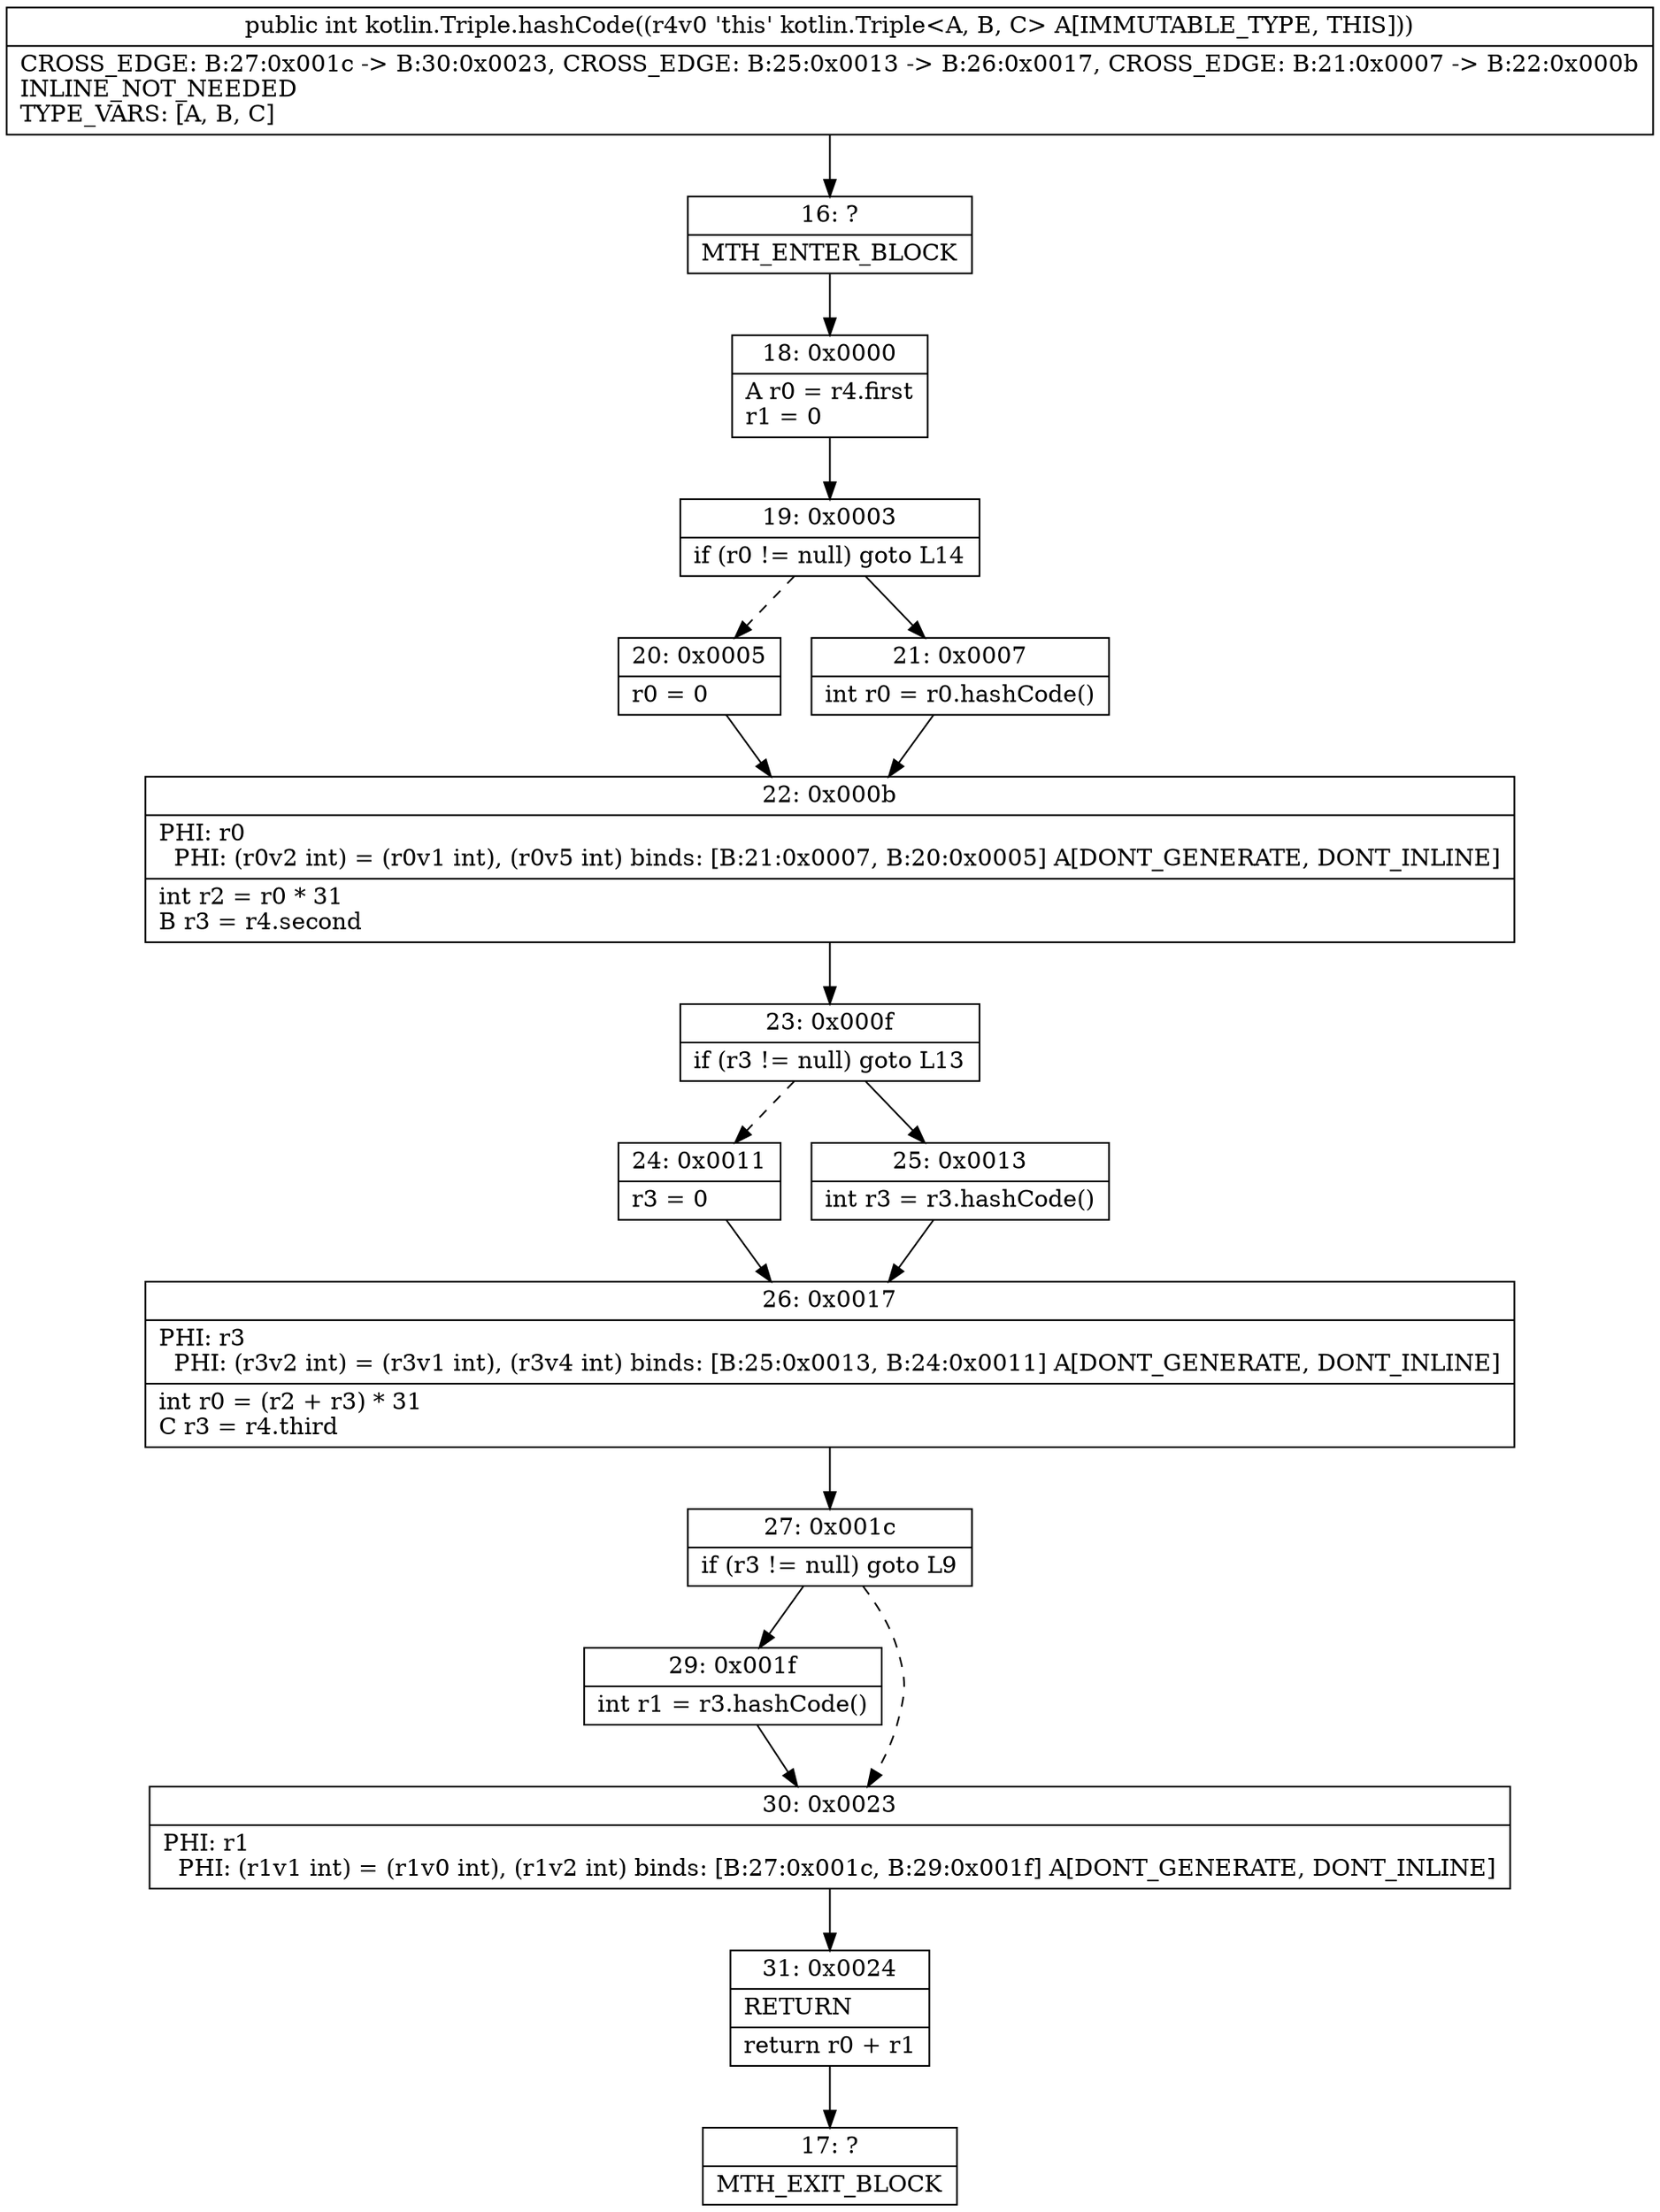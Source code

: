 digraph "CFG forkotlin.Triple.hashCode()I" {
Node_16 [shape=record,label="{16\:\ ?|MTH_ENTER_BLOCK\l}"];
Node_18 [shape=record,label="{18\:\ 0x0000|A r0 = r4.first\lr1 = 0\l}"];
Node_19 [shape=record,label="{19\:\ 0x0003|if (r0 != null) goto L14\l}"];
Node_20 [shape=record,label="{20\:\ 0x0005|r0 = 0\l}"];
Node_22 [shape=record,label="{22\:\ 0x000b|PHI: r0 \l  PHI: (r0v2 int) = (r0v1 int), (r0v5 int) binds: [B:21:0x0007, B:20:0x0005] A[DONT_GENERATE, DONT_INLINE]\l|int r2 = r0 * 31\lB r3 = r4.second\l}"];
Node_23 [shape=record,label="{23\:\ 0x000f|if (r3 != null) goto L13\l}"];
Node_24 [shape=record,label="{24\:\ 0x0011|r3 = 0\l}"];
Node_26 [shape=record,label="{26\:\ 0x0017|PHI: r3 \l  PHI: (r3v2 int) = (r3v1 int), (r3v4 int) binds: [B:25:0x0013, B:24:0x0011] A[DONT_GENERATE, DONT_INLINE]\l|int r0 = (r2 + r3) * 31\lC r3 = r4.third\l}"];
Node_27 [shape=record,label="{27\:\ 0x001c|if (r3 != null) goto L9\l}"];
Node_29 [shape=record,label="{29\:\ 0x001f|int r1 = r3.hashCode()\l}"];
Node_30 [shape=record,label="{30\:\ 0x0023|PHI: r1 \l  PHI: (r1v1 int) = (r1v0 int), (r1v2 int) binds: [B:27:0x001c, B:29:0x001f] A[DONT_GENERATE, DONT_INLINE]\l}"];
Node_31 [shape=record,label="{31\:\ 0x0024|RETURN\l|return r0 + r1\l}"];
Node_17 [shape=record,label="{17\:\ ?|MTH_EXIT_BLOCK\l}"];
Node_25 [shape=record,label="{25\:\ 0x0013|int r3 = r3.hashCode()\l}"];
Node_21 [shape=record,label="{21\:\ 0x0007|int r0 = r0.hashCode()\l}"];
MethodNode[shape=record,label="{public int kotlin.Triple.hashCode((r4v0 'this' kotlin.Triple\<A, B, C\> A[IMMUTABLE_TYPE, THIS]))  | CROSS_EDGE: B:27:0x001c \-\> B:30:0x0023, CROSS_EDGE: B:25:0x0013 \-\> B:26:0x0017, CROSS_EDGE: B:21:0x0007 \-\> B:22:0x000b\lINLINE_NOT_NEEDED\lTYPE_VARS: [A, B, C]\l}"];
MethodNode -> Node_16;Node_16 -> Node_18;
Node_18 -> Node_19;
Node_19 -> Node_20[style=dashed];
Node_19 -> Node_21;
Node_20 -> Node_22;
Node_22 -> Node_23;
Node_23 -> Node_24[style=dashed];
Node_23 -> Node_25;
Node_24 -> Node_26;
Node_26 -> Node_27;
Node_27 -> Node_29;
Node_27 -> Node_30[style=dashed];
Node_29 -> Node_30;
Node_30 -> Node_31;
Node_31 -> Node_17;
Node_25 -> Node_26;
Node_21 -> Node_22;
}

